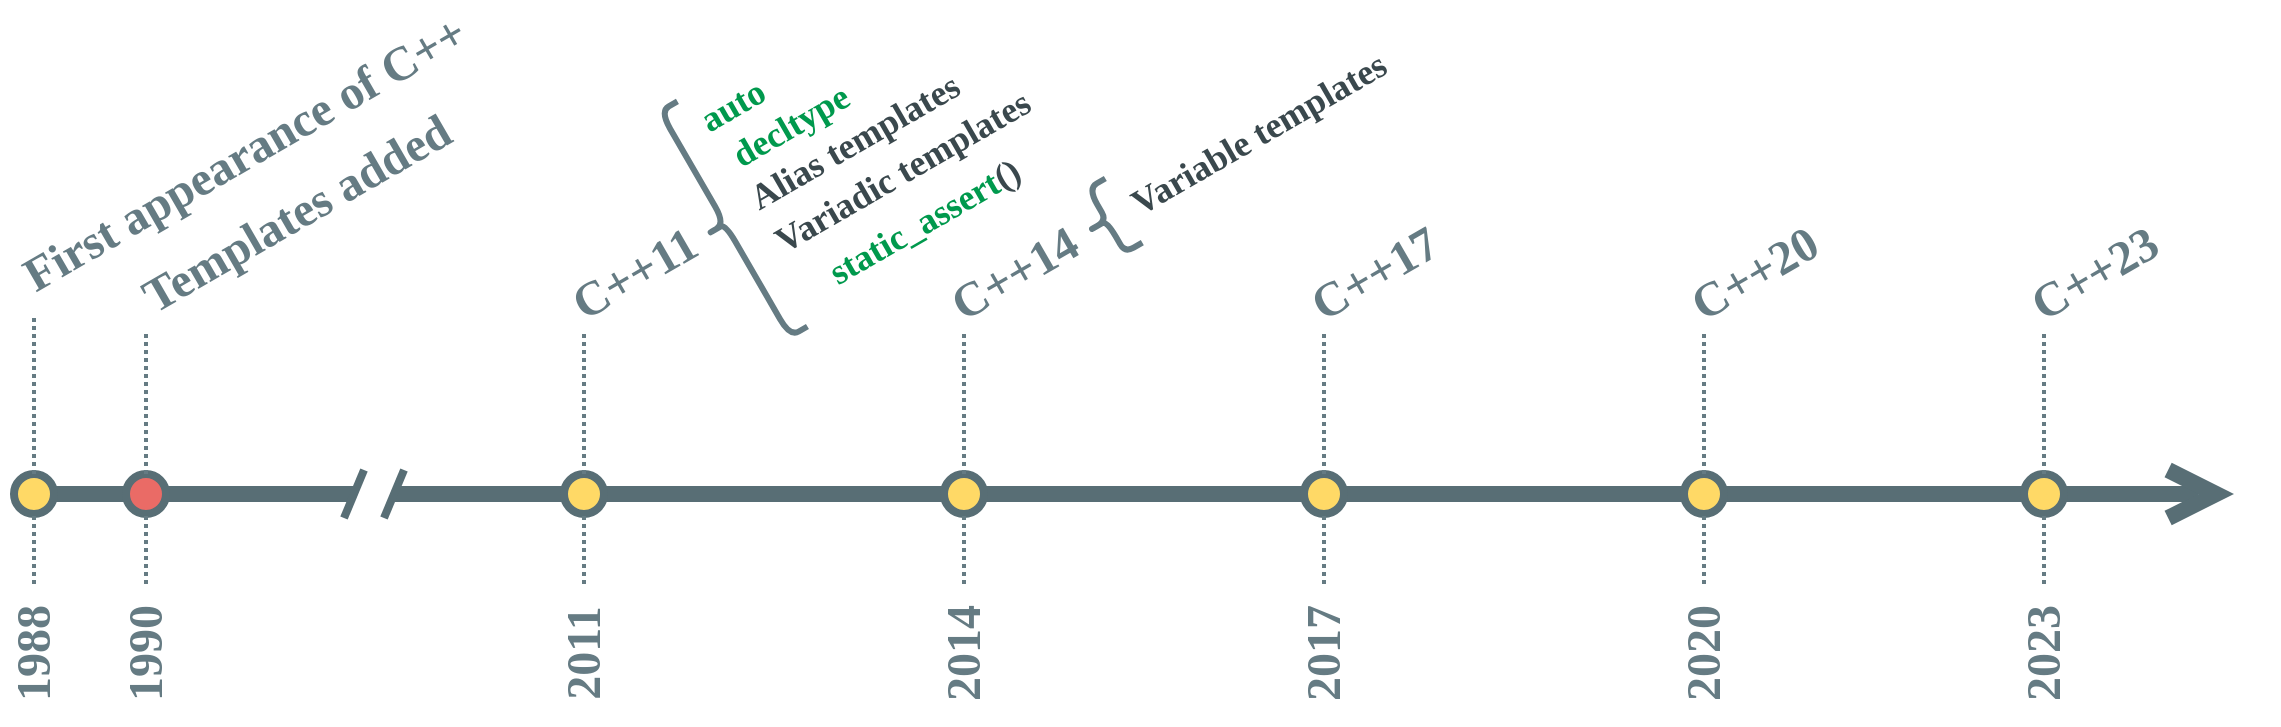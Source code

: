 <mxfile version="14.5.1" type="device"><diagram id="0xByY-snwCcXdHSJBEvu" name="Page-1"><mxGraphModel dx="1106" dy="1003" grid="1" gridSize="10" guides="1" tooltips="1" connect="1" arrows="1" fold="1" page="1" pageScale="1" pageWidth="1169" pageHeight="827" math="0" shadow="0"><root><mxCell id="0"/><mxCell id="1" parent="0"/><mxCell id="zxqC-77oKBxy9pNvZrFV-2" value="" style="endArrow=none;html=1;strokeWidth=8;strokeColor=#586e75;endFill=0;endSize=16;" parent="1" edge="1"><mxGeometry width="50" height="50" relative="1" as="geometry"><mxPoint x="50" y="400" as="sourcePoint"/><mxPoint x="200" y="400" as="targetPoint"/></mxGeometry></mxCell><mxCell id="Z7uk6iNnFRsOQoPyrPuv-1" value="" style="endArrow=open;html=1;strokeWidth=8;strokeColor=#586e75;endFill=0;endSize=16;" parent="1" edge="1"><mxGeometry width="50" height="50" relative="1" as="geometry"><mxPoint x="220" y="400" as="sourcePoint"/><mxPoint x="1140" y="400" as="targetPoint"/></mxGeometry></mxCell><mxCell id="Z7uk6iNnFRsOQoPyrPuv-2" value="" style="ellipse;whiteSpace=wrap;html=1;strokeColor=#586E75;strokeWidth=4;fillColor=#FFD966;" parent="1" vertex="1"><mxGeometry x="30" y="390" width="20" height="20" as="geometry"/></mxCell><mxCell id="Z7uk6iNnFRsOQoPyrPuv-5" value="&lt;font face=&quot;Ubuntu&quot; data-font-src=&quot;https://fonts.googleapis.com/css?family=Ubuntu&quot; style=&quot;font-size: 24px&quot; color=&quot;#657b83&quot;&gt;&lt;b&gt;First appearance of C++&lt;/b&gt;&lt;/font&gt;" style="text;html=1;align=center;verticalAlign=middle;resizable=0;points=[];autosize=1;rotation=-30;" parent="1" vertex="1"><mxGeometry x="10" y="220" width="270" height="20" as="geometry"/></mxCell><mxCell id="Z7uk6iNnFRsOQoPyrPuv-6" value="" style="endArrow=none;dashed=1;html=1;dashPattern=1 1;strokeWidth=2;exitX=0.5;exitY=0;exitDx=0;exitDy=0;strokeColor=#657B83;" parent="1" source="Z7uk6iNnFRsOQoPyrPuv-2" edge="1"><mxGeometry width="50" height="50" relative="1" as="geometry"><mxPoint x="560" y="430" as="sourcePoint"/><mxPoint x="40" y="310" as="targetPoint"/></mxGeometry></mxCell><mxCell id="Z7uk6iNnFRsOQoPyrPuv-7" value="&lt;font face=&quot;Ubuntu&quot; data-font-src=&quot;https://fonts.googleapis.com/css?family=Ubuntu&quot; style=&quot;font-size: 24px&quot; color=&quot;#657b83&quot;&gt;&lt;b&gt;1988&lt;br&gt;&lt;/b&gt;&lt;/font&gt;" style="text;html=1;align=center;verticalAlign=middle;resizable=0;points=[];autosize=1;rotation=-90;" parent="1" vertex="1"><mxGeometry x="5" y="470" width="70" height="20" as="geometry"/></mxCell><mxCell id="Z7uk6iNnFRsOQoPyrPuv-8" value="" style="endArrow=none;dashed=1;html=1;dashPattern=1 1;strokeWidth=2;strokeColor=#657B83;entryX=0.5;entryY=1;entryDx=0;entryDy=0;" parent="1" source="Z7uk6iNnFRsOQoPyrPuv-7" target="Z7uk6iNnFRsOQoPyrPuv-2" edge="1"><mxGeometry width="50" height="50" relative="1" as="geometry"><mxPoint x="40" y="440" as="sourcePoint"/><mxPoint x="180" y="430" as="targetPoint"/></mxGeometry></mxCell><mxCell id="Z7uk6iNnFRsOQoPyrPuv-11" value="" style="ellipse;whiteSpace=wrap;html=1;strokeColor=#586E75;strokeWidth=4;fillColor=#FFD966;" parent="1" vertex="1"><mxGeometry x="1035" y="390" width="20" height="20" as="geometry"/></mxCell><mxCell id="Z7uk6iNnFRsOQoPyrPuv-12" value="&lt;font face=&quot;Ubuntu&quot; data-font-src=&quot;https://fonts.googleapis.com/css?family=Ubuntu&quot; style=&quot;font-size: 24px&quot; color=&quot;#657b83&quot;&gt;&lt;b&gt;C++23&lt;/b&gt;&lt;/font&gt;" style="text;html=1;align=center;verticalAlign=middle;resizable=0;points=[];autosize=1;rotation=-30;" parent="1" vertex="1"><mxGeometry x="1030" y="280" width="80" height="20" as="geometry"/></mxCell><mxCell id="Z7uk6iNnFRsOQoPyrPuv-13" value="" style="endArrow=none;dashed=1;html=1;dashPattern=1 1;strokeWidth=2;exitX=0.5;exitY=0;exitDx=0;exitDy=0;strokeColor=#657B83;" parent="1" source="Z7uk6iNnFRsOQoPyrPuv-11" edge="1"><mxGeometry width="50" height="50" relative="1" as="geometry"><mxPoint x="1565" y="430" as="sourcePoint"/><mxPoint x="1045" y="320" as="targetPoint"/></mxGeometry></mxCell><mxCell id="Z7uk6iNnFRsOQoPyrPuv-14" value="&lt;font face=&quot;Ubuntu&quot; data-font-src=&quot;https://fonts.googleapis.com/css?family=Ubuntu&quot; style=&quot;font-size: 24px&quot; color=&quot;#657b83&quot;&gt;&lt;b&gt;2023&lt;br&gt;&lt;/b&gt;&lt;/font&gt;" style="text;html=1;align=center;verticalAlign=middle;resizable=0;points=[];autosize=1;rotation=-90;" parent="1" vertex="1"><mxGeometry x="1010" y="470" width="70" height="20" as="geometry"/></mxCell><mxCell id="Z7uk6iNnFRsOQoPyrPuv-15" value="" style="endArrow=none;dashed=1;html=1;dashPattern=1 1;strokeWidth=2;strokeColor=#657B83;entryX=0.5;entryY=1;entryDx=0;entryDy=0;" parent="1" source="Z7uk6iNnFRsOQoPyrPuv-14" target="Z7uk6iNnFRsOQoPyrPuv-11" edge="1"><mxGeometry width="50" height="50" relative="1" as="geometry"><mxPoint x="1045" y="440" as="sourcePoint"/><mxPoint x="1185" y="430" as="targetPoint"/></mxGeometry></mxCell><mxCell id="Z7uk6iNnFRsOQoPyrPuv-26" value="" style="ellipse;whiteSpace=wrap;html=1;strokeColor=#586E75;strokeWidth=4;fillColor=#FFD966;" parent="1" vertex="1"><mxGeometry x="305" y="390" width="20" height="20" as="geometry"/></mxCell><mxCell id="Z7uk6iNnFRsOQoPyrPuv-27" value="&lt;font face=&quot;Ubuntu&quot; data-font-src=&quot;https://fonts.googleapis.com/css?family=Ubuntu&quot; style=&quot;font-size: 24px&quot; color=&quot;#657b83&quot;&gt;&lt;b&gt;C++11&lt;/b&gt;&lt;/font&gt;" style="text;html=1;align=center;verticalAlign=middle;resizable=0;points=[];autosize=1;rotation=-30;" parent="1" vertex="1"><mxGeometry x="300" y="280" width="80" height="20" as="geometry"/></mxCell><mxCell id="Z7uk6iNnFRsOQoPyrPuv-28" value="" style="endArrow=none;dashed=1;html=1;dashPattern=1 1;strokeWidth=2;exitX=0.5;exitY=0;exitDx=0;exitDy=0;strokeColor=#657B83;" parent="1" source="Z7uk6iNnFRsOQoPyrPuv-26" edge="1"><mxGeometry width="50" height="50" relative="1" as="geometry"><mxPoint x="835" y="430" as="sourcePoint"/><mxPoint x="315" y="320" as="targetPoint"/></mxGeometry></mxCell><mxCell id="Z7uk6iNnFRsOQoPyrPuv-29" value="&lt;font face=&quot;Ubuntu&quot; data-font-src=&quot;https://fonts.googleapis.com/css?family=Ubuntu&quot; style=&quot;font-size: 24px&quot; color=&quot;#657b83&quot;&gt;&lt;b&gt;2011&lt;br&gt;&lt;/b&gt;&lt;/font&gt;" style="text;html=1;align=center;verticalAlign=middle;resizable=0;points=[];autosize=1;rotation=-90;" parent="1" vertex="1"><mxGeometry x="280" y="470" width="70" height="20" as="geometry"/></mxCell><mxCell id="Z7uk6iNnFRsOQoPyrPuv-30" value="" style="endArrow=none;dashed=1;html=1;dashPattern=1 1;strokeWidth=2;strokeColor=#657B83;entryX=0.5;entryY=1;entryDx=0;entryDy=0;" parent="1" source="Z7uk6iNnFRsOQoPyrPuv-29" target="Z7uk6iNnFRsOQoPyrPuv-26" edge="1"><mxGeometry width="50" height="50" relative="1" as="geometry"><mxPoint x="315" y="440" as="sourcePoint"/><mxPoint x="455" y="430" as="targetPoint"/></mxGeometry></mxCell><mxCell id="Z7uk6iNnFRsOQoPyrPuv-31" value="" style="ellipse;whiteSpace=wrap;html=1;strokeColor=#586E75;strokeWidth=4;fillColor=#FFD966;" parent="1" vertex="1"><mxGeometry x="495" y="390" width="20" height="20" as="geometry"/></mxCell><mxCell id="Z7uk6iNnFRsOQoPyrPuv-32" value="&lt;font face=&quot;Ubuntu&quot; data-font-src=&quot;https://fonts.googleapis.com/css?family=Ubuntu&quot; style=&quot;font-size: 24px&quot; color=&quot;#657b83&quot;&gt;&lt;b&gt;C++14&lt;/b&gt;&lt;/font&gt;" style="text;html=1;align=center;verticalAlign=middle;resizable=0;points=[];autosize=1;rotation=-30;" parent="1" vertex="1"><mxGeometry x="490" y="280" width="80" height="20" as="geometry"/></mxCell><mxCell id="Z7uk6iNnFRsOQoPyrPuv-33" value="" style="endArrow=none;dashed=1;html=1;dashPattern=1 1;strokeWidth=2;exitX=0.5;exitY=0;exitDx=0;exitDy=0;strokeColor=#657B83;" parent="1" source="Z7uk6iNnFRsOQoPyrPuv-31" edge="1"><mxGeometry width="50" height="50" relative="1" as="geometry"><mxPoint x="1025" y="430" as="sourcePoint"/><mxPoint x="505" y="320" as="targetPoint"/></mxGeometry></mxCell><mxCell id="Z7uk6iNnFRsOQoPyrPuv-34" value="&lt;font face=&quot;Ubuntu&quot; data-font-src=&quot;https://fonts.googleapis.com/css?family=Ubuntu&quot; style=&quot;font-size: 24px&quot; color=&quot;#657b83&quot;&gt;&lt;b&gt;2014&lt;br&gt;&lt;/b&gt;&lt;/font&gt;" style="text;html=1;align=center;verticalAlign=middle;resizable=0;points=[];autosize=1;rotation=-90;" parent="1" vertex="1"><mxGeometry x="470" y="470" width="70" height="20" as="geometry"/></mxCell><mxCell id="Z7uk6iNnFRsOQoPyrPuv-35" value="" style="endArrow=none;dashed=1;html=1;dashPattern=1 1;strokeWidth=2;strokeColor=#657B83;entryX=0.5;entryY=1;entryDx=0;entryDy=0;" parent="1" source="Z7uk6iNnFRsOQoPyrPuv-34" target="Z7uk6iNnFRsOQoPyrPuv-31" edge="1"><mxGeometry width="50" height="50" relative="1" as="geometry"><mxPoint x="505" y="440" as="sourcePoint"/><mxPoint x="645" y="430" as="targetPoint"/></mxGeometry></mxCell><mxCell id="Z7uk6iNnFRsOQoPyrPuv-36" value="" style="ellipse;whiteSpace=wrap;html=1;strokeColor=#586E75;strokeWidth=4;fillColor=#FFD966;" parent="1" vertex="1"><mxGeometry x="675" y="390" width="20" height="20" as="geometry"/></mxCell><mxCell id="Z7uk6iNnFRsOQoPyrPuv-37" value="&lt;font face=&quot;Ubuntu&quot; data-font-src=&quot;https://fonts.googleapis.com/css?family=Ubuntu&quot; style=&quot;font-size: 24px&quot; color=&quot;#657b83&quot;&gt;&lt;b&gt;C++17&lt;/b&gt;&lt;/font&gt;" style="text;html=1;align=center;verticalAlign=middle;resizable=0;points=[];autosize=1;rotation=-30;" parent="1" vertex="1"><mxGeometry x="670" y="280" width="80" height="20" as="geometry"/></mxCell><mxCell id="Z7uk6iNnFRsOQoPyrPuv-38" value="" style="endArrow=none;dashed=1;html=1;dashPattern=1 1;strokeWidth=2;exitX=0.5;exitY=0;exitDx=0;exitDy=0;strokeColor=#657B83;" parent="1" source="Z7uk6iNnFRsOQoPyrPuv-36" edge="1"><mxGeometry width="50" height="50" relative="1" as="geometry"><mxPoint x="1205" y="430" as="sourcePoint"/><mxPoint x="685" y="320" as="targetPoint"/></mxGeometry></mxCell><mxCell id="Z7uk6iNnFRsOQoPyrPuv-39" value="&lt;font face=&quot;Ubuntu&quot; data-font-src=&quot;https://fonts.googleapis.com/css?family=Ubuntu&quot; style=&quot;font-size: 24px&quot; color=&quot;#657b83&quot;&gt;&lt;b&gt;2017&lt;br&gt;&lt;/b&gt;&lt;/font&gt;" style="text;html=1;align=center;verticalAlign=middle;resizable=0;points=[];autosize=1;rotation=-90;" parent="1" vertex="1"><mxGeometry x="650" y="470" width="70" height="20" as="geometry"/></mxCell><mxCell id="Z7uk6iNnFRsOQoPyrPuv-40" value="" style="endArrow=none;dashed=1;html=1;dashPattern=1 1;strokeWidth=2;strokeColor=#657B83;entryX=0.5;entryY=1;entryDx=0;entryDy=0;" parent="1" source="Z7uk6iNnFRsOQoPyrPuv-39" target="Z7uk6iNnFRsOQoPyrPuv-36" edge="1"><mxGeometry width="50" height="50" relative="1" as="geometry"><mxPoint x="685" y="440" as="sourcePoint"/><mxPoint x="825" y="430" as="targetPoint"/></mxGeometry></mxCell><mxCell id="Z7uk6iNnFRsOQoPyrPuv-41" value="" style="ellipse;whiteSpace=wrap;html=1;strokeColor=#586E75;strokeWidth=4;fillColor=#FFD966;" parent="1" vertex="1"><mxGeometry x="865" y="390" width="20" height="20" as="geometry"/></mxCell><mxCell id="Z7uk6iNnFRsOQoPyrPuv-42" value="&lt;font face=&quot;Ubuntu&quot; data-font-src=&quot;https://fonts.googleapis.com/css?family=Ubuntu&quot; style=&quot;font-size: 24px&quot; color=&quot;#657b83&quot;&gt;&lt;b&gt;C++20&lt;/b&gt;&lt;/font&gt;" style="text;html=1;align=center;verticalAlign=middle;resizable=0;points=[];autosize=1;rotation=-30;" parent="1" vertex="1"><mxGeometry x="860" y="280" width="80" height="20" as="geometry"/></mxCell><mxCell id="Z7uk6iNnFRsOQoPyrPuv-43" value="" style="endArrow=none;dashed=1;html=1;dashPattern=1 1;strokeWidth=2;exitX=0.5;exitY=0;exitDx=0;exitDy=0;strokeColor=#657B83;" parent="1" source="Z7uk6iNnFRsOQoPyrPuv-41" edge="1"><mxGeometry width="50" height="50" relative="1" as="geometry"><mxPoint x="1395" y="430" as="sourcePoint"/><mxPoint x="875" y="320" as="targetPoint"/></mxGeometry></mxCell><mxCell id="Z7uk6iNnFRsOQoPyrPuv-44" value="&lt;font face=&quot;Ubuntu&quot; data-font-src=&quot;https://fonts.googleapis.com/css?family=Ubuntu&quot; style=&quot;font-size: 24px&quot; color=&quot;#657b83&quot;&gt;&lt;b&gt;2020&lt;br&gt;&lt;/b&gt;&lt;/font&gt;" style="text;html=1;align=center;verticalAlign=middle;resizable=0;points=[];autosize=1;rotation=-90;" parent="1" vertex="1"><mxGeometry x="840" y="470" width="70" height="20" as="geometry"/></mxCell><mxCell id="Z7uk6iNnFRsOQoPyrPuv-45" value="" style="endArrow=none;dashed=1;html=1;dashPattern=1 1;strokeWidth=2;strokeColor=#657B83;entryX=0.5;entryY=1;entryDx=0;entryDy=0;" parent="1" source="Z7uk6iNnFRsOQoPyrPuv-44" target="Z7uk6iNnFRsOQoPyrPuv-41" edge="1"><mxGeometry width="50" height="50" relative="1" as="geometry"><mxPoint x="875" y="440" as="sourcePoint"/><mxPoint x="1015" y="430" as="targetPoint"/></mxGeometry></mxCell><mxCell id="Z7uk6iNnFRsOQoPyrPuv-48" value="" style="ellipse;whiteSpace=wrap;html=1;strokeColor=#586E75;strokeWidth=4;fillColor=#EA6B66;" parent="1" vertex="1"><mxGeometry x="86" y="390" width="20" height="20" as="geometry"/></mxCell><mxCell id="Z7uk6iNnFRsOQoPyrPuv-49" value="&lt;font face=&quot;Ubuntu&quot; data-font-src=&quot;https://fonts.googleapis.com/css?family=Ubuntu&quot; style=&quot;font-size: 24px&quot; color=&quot;#657b83&quot;&gt;&lt;b&gt;Templates added&lt;/b&gt;&lt;/font&gt;" style="text;html=1;align=center;verticalAlign=middle;resizable=0;points=[];autosize=1;rotation=-30;" parent="1" vertex="1"><mxGeometry x="71" y="250" width="200" height="20" as="geometry"/></mxCell><mxCell id="Z7uk6iNnFRsOQoPyrPuv-50" value="" style="endArrow=none;dashed=1;html=1;dashPattern=1 1;strokeWidth=2;exitX=0.5;exitY=0;exitDx=0;exitDy=0;strokeColor=#657B83;" parent="1" source="Z7uk6iNnFRsOQoPyrPuv-48" edge="1"><mxGeometry width="50" height="50" relative="1" as="geometry"><mxPoint x="616" y="430" as="sourcePoint"/><mxPoint x="96" y="320" as="targetPoint"/></mxGeometry></mxCell><mxCell id="Z7uk6iNnFRsOQoPyrPuv-51" value="&lt;font face=&quot;Ubuntu&quot; data-font-src=&quot;https://fonts.googleapis.com/css?family=Ubuntu&quot; style=&quot;font-size: 24px&quot; color=&quot;#657b83&quot;&gt;&lt;b&gt;1990&lt;br&gt;&lt;/b&gt;&lt;/font&gt;" style="text;html=1;align=center;verticalAlign=middle;resizable=0;points=[];autosize=1;rotation=-90;" parent="1" vertex="1"><mxGeometry x="61" y="470" width="70" height="20" as="geometry"/></mxCell><mxCell id="Z7uk6iNnFRsOQoPyrPuv-52" value="" style="endArrow=none;dashed=1;html=1;dashPattern=1 1;strokeWidth=2;strokeColor=#657B83;entryX=0.5;entryY=1;entryDx=0;entryDy=0;" parent="1" source="Z7uk6iNnFRsOQoPyrPuv-51" target="Z7uk6iNnFRsOQoPyrPuv-48" edge="1"><mxGeometry width="50" height="50" relative="1" as="geometry"><mxPoint x="96" y="440" as="sourcePoint"/><mxPoint x="236" y="430" as="targetPoint"/></mxGeometry></mxCell><mxCell id="zxqC-77oKBxy9pNvZrFV-4" value="" style="endArrow=none;html=1;strokeColor=#586E75;strokeWidth=4;fontColor=#EA6B66;" parent="1" edge="1"><mxGeometry width="50" height="50" relative="1" as="geometry"><mxPoint x="195" y="412" as="sourcePoint"/><mxPoint x="205" y="388" as="targetPoint"/></mxGeometry></mxCell><mxCell id="zxqC-77oKBxy9pNvZrFV-5" value="" style="endArrow=none;html=1;strokeColor=#586E75;strokeWidth=4;fontColor=#EA6B66;" parent="1" edge="1"><mxGeometry width="50" height="50" relative="1" as="geometry"><mxPoint x="215" y="412" as="sourcePoint"/><mxPoint x="225" y="388" as="targetPoint"/></mxGeometry></mxCell><mxCell id="zxqC-77oKBxy9pNvZrFV-6" value="&lt;font face=&quot;Ubuntu&quot; data-font-src=&quot;https://fonts.googleapis.com/css?family=Ubuntu&quot; size=&quot;1&quot; color=&quot;#3a484d&quot;&gt;&lt;b style=&quot;font-size: 18px&quot;&gt;Alias templates&lt;/b&gt;&lt;/font&gt;" style="text;html=1;align=center;verticalAlign=middle;resizable=0;points=[];autosize=1;rotation=-30;" parent="1" vertex="1"><mxGeometry x="380" y="214" width="140" height="20" as="geometry"/></mxCell><mxCell id="zxqC-77oKBxy9pNvZrFV-7" value="" style="shape=curlyBracket;whiteSpace=wrap;html=1;rounded=1;strokeWidth=3;fillColor=#EA6B66;fontColor=#EA6B66;align=center;rotation=-30;strokeColor=#657B83;" parent="1" vertex="1"><mxGeometry x="375.56" y="199.96" width="20" height="130.01" as="geometry"/></mxCell><mxCell id="zxqC-77oKBxy9pNvZrFV-8" value="&lt;font face=&quot;Ubuntu&quot; data-font-src=&quot;https://fonts.googleapis.com/css?family=Ubuntu&quot; size=&quot;1&quot; color=&quot;#3a484d&quot;&gt;&lt;b style=&quot;font-size: 18px&quot;&gt;Variadic templates&lt;/b&gt;&lt;/font&gt;" style="text;html=1;align=center;verticalAlign=middle;resizable=0;points=[];autosize=1;rotation=-30;" parent="1" vertex="1"><mxGeometry x="389" y="229" width="170" height="20" as="geometry"/></mxCell><mxCell id="zxqC-77oKBxy9pNvZrFV-9" value="&lt;font data-font-src=&quot;https://fonts.googleapis.com/css?family=Consolas&quot; size=&quot;1&quot; face=&quot;Consolas&quot;&gt;&lt;b style=&quot;font-size: 18px&quot;&gt;&lt;font color=&quot;#00994d&quot;&gt;static_assert&lt;/font&gt;&lt;font color=&quot;#3a484d&quot;&gt;()&lt;/font&gt;&lt;/b&gt;&lt;/font&gt;" style="text;html=1;align=center;verticalAlign=middle;resizable=0;points=[];autosize=1;rotation=-30;" parent="1" vertex="1"><mxGeometry x="405" y="254" width="160" height="20" as="geometry"/></mxCell><mxCell id="zxqC-77oKBxy9pNvZrFV-10" value="&lt;font data-font-src=&quot;https://fonts.googleapis.com/css?family=Consolas&quot; size=&quot;1&quot; face=&quot;Consolas&quot; color=&quot;#00994d&quot;&gt;&lt;b style=&quot;font-size: 18px&quot;&gt;decltype&lt;/b&gt;&lt;/font&gt;" style="text;html=1;align=center;verticalAlign=middle;resizable=0;points=[];autosize=1;rotation=-30;" parent="1" vertex="1"><mxGeometry x="373" y="206" width="90" height="20" as="geometry"/></mxCell><mxCell id="zxqC-77oKBxy9pNvZrFV-11" value="&lt;font data-font-src=&quot;https://fonts.googleapis.com/css?family=Consolas&quot; size=&quot;1&quot; face=&quot;Consolas&quot; color=&quot;#00994d&quot;&gt;&lt;b style=&quot;font-size: 18px&quot;&gt;auto&lt;/b&gt;&lt;/font&gt;" style="text;html=1;align=center;verticalAlign=middle;resizable=0;points=[];autosize=1;rotation=-30;" parent="1" vertex="1"><mxGeometry x="359" y="196" width="60" height="20" as="geometry"/></mxCell><mxCell id="zxqC-77oKBxy9pNvZrFV-12" value="" style="shape=curlyBracket;whiteSpace=wrap;html=1;rounded=1;strokeWidth=3;fillColor=#EA6B66;fontColor=#EA6B66;align=center;rotation=-30;strokeColor=#657B83;" parent="1" vertex="1"><mxGeometry x="566.25" y="244.77" width="20" height="37.01" as="geometry"/></mxCell><mxCell id="zxqC-77oKBxy9pNvZrFV-13" value="&lt;font face=&quot;Ubuntu&quot; data-font-src=&quot;https://fonts.googleapis.com/css?family=Ubuntu&quot; size=&quot;1&quot; color=&quot;#3a484d&quot;&gt;&lt;b style=&quot;font-size: 18px&quot;&gt;Variable templates&lt;/b&gt;&lt;/font&gt;" style="text;html=1;align=center;verticalAlign=middle;resizable=0;points=[];autosize=1;rotation=-30;" parent="1" vertex="1"><mxGeometry x="567.25" y="210" width="170" height="20" as="geometry"/></mxCell></root></mxGraphModel></diagram></mxfile>
